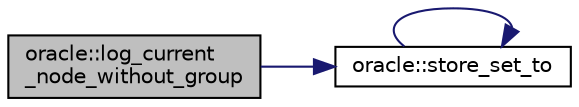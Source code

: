 digraph "oracle::log_current_node_without_group"
{
  edge [fontname="Helvetica",fontsize="10",labelfontname="Helvetica",labelfontsize="10"];
  node [fontname="Helvetica",fontsize="10",shape=record];
  rankdir="LR";
  Node6656 [label="oracle::log_current\l_node_without_group",height=0.2,width=0.4,color="black", fillcolor="grey75", style="filled", fontcolor="black"];
  Node6656 -> Node6657 [color="midnightblue",fontsize="10",style="solid",fontname="Helvetica"];
  Node6657 [label="oracle::store_set_to",height=0.2,width=0.4,color="black", fillcolor="white", style="filled",URL="$d7/da7/classoracle.html#a4489d03d342f31d1e64632ce4d0e700d"];
  Node6657 -> Node6657 [color="midnightblue",fontsize="10",style="solid",fontname="Helvetica"];
}
